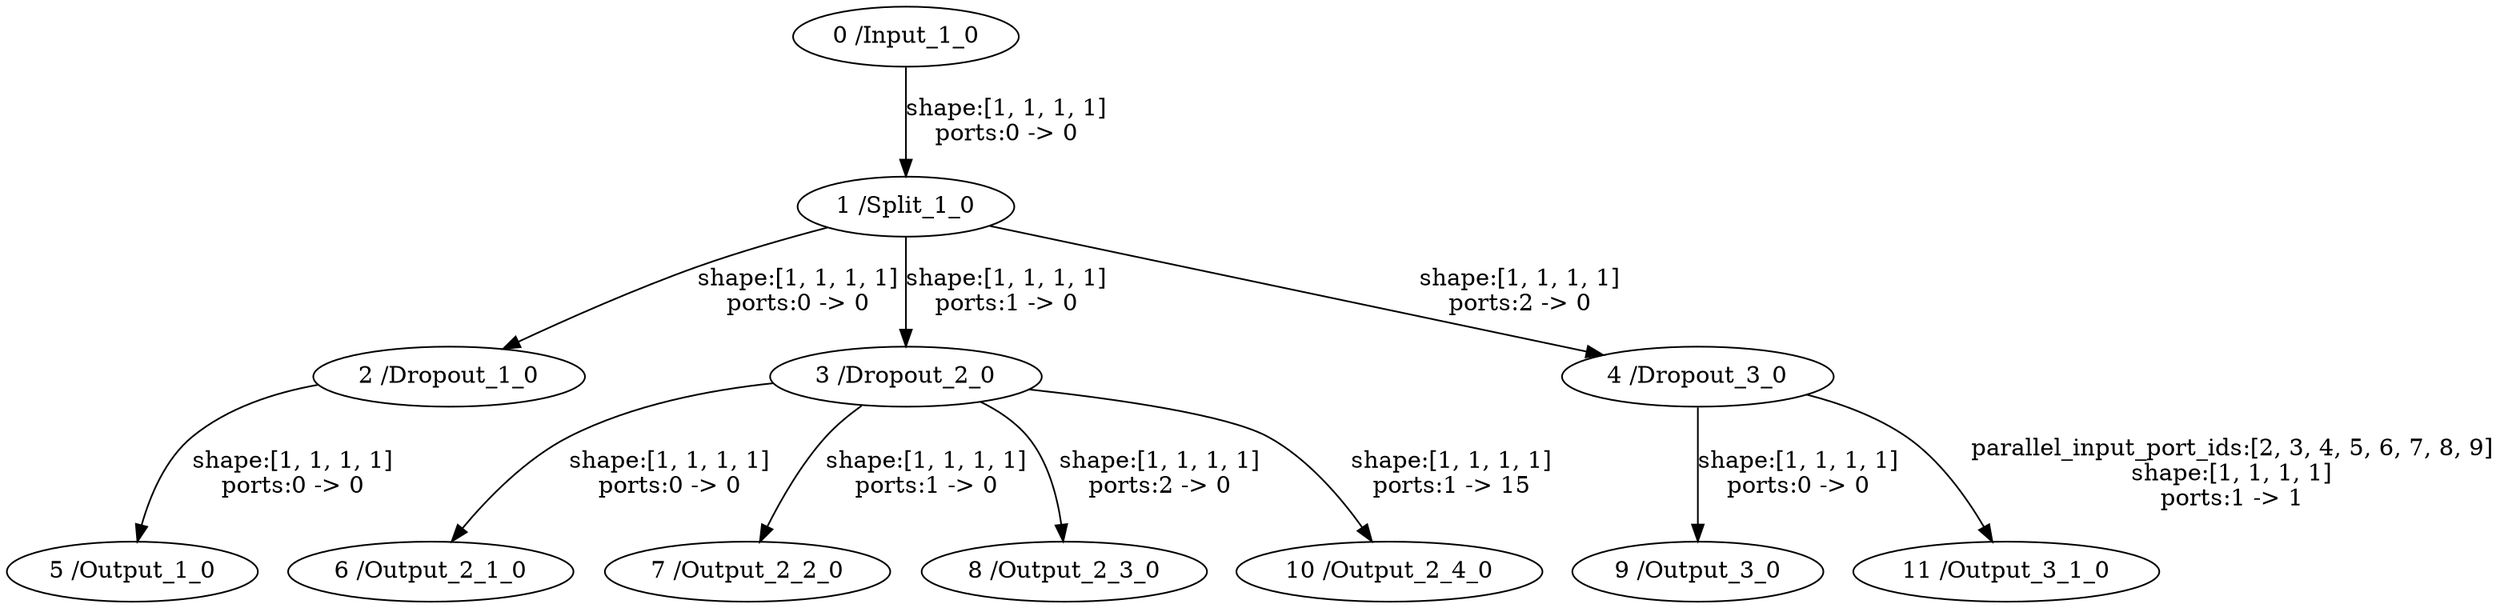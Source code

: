 strict digraph  {
"0 /Input_1_0" [id=0, type=Input_1];
"1 /Split_1_0" [id=1, type=Split_1];
"2 /Dropout_1_0" [id=2, type=Dropout_1];
"3 /Dropout_2_0" [id=3, type=Dropout_2];
"4 /Dropout_3_0" [id=4, type=Dropout_3];
"5 /Output_1_0" [id=5, type=Output_1];
"6 /Output_2_1_0" [id=6, type=Output_2_1];
"7 /Output_2_2_0" [id=7, type=Output_2_2];
"8 /Output_2_3_0" [id=8, type=Output_2_3];
"9 /Output_3_0" [id=9, type=Output_3];
"10 /Output_2_4_0" [id=10, type=output];
"11 /Output_3_1_0" [id=11, type=output];
"0 /Input_1_0" -> "1 /Split_1_0"  [label="shape:[1, 1, 1, 1]\nports:0 -> 0", style=solid];
"1 /Split_1_0" -> "2 /Dropout_1_0"  [label="shape:[1, 1, 1, 1]\nports:0 -> 0", style=solid];
"1 /Split_1_0" -> "3 /Dropout_2_0"  [label="shape:[1, 1, 1, 1]\nports:1 -> 0", style=solid];
"1 /Split_1_0" -> "4 /Dropout_3_0"  [label="shape:[1, 1, 1, 1]\nports:2 -> 0", style=solid];
"2 /Dropout_1_0" -> "5 /Output_1_0"  [label="shape:[1, 1, 1, 1]\nports:0 -> 0", style=solid];
"3 /Dropout_2_0" -> "6 /Output_2_1_0"  [label="shape:[1, 1, 1, 1]\nports:0 -> 0", style=solid];
"3 /Dropout_2_0" -> "7 /Output_2_2_0"  [label="shape:[1, 1, 1, 1]\nports:1 -> 0", style=solid];
"3 /Dropout_2_0" -> "8 /Output_2_3_0"  [label="shape:[1, 1, 1, 1]\nports:2 -> 0", style=solid];
"3 /Dropout_2_0" -> "10 /Output_2_4_0"  [label="shape:[1, 1, 1, 1]\nports:1 -> 15", style=solid];
"4 /Dropout_3_0" -> "9 /Output_3_0"  [label="shape:[1, 1, 1, 1]\nports:0 -> 0", style=solid];
"4 /Dropout_3_0" -> "11 /Output_3_1_0"  [label="parallel_input_port_ids:[2, 3, 4, 5, 6, 7, 8, 9]\nshape:[1, 1, 1, 1]\nports:1 -> 1", style=solid];
}
